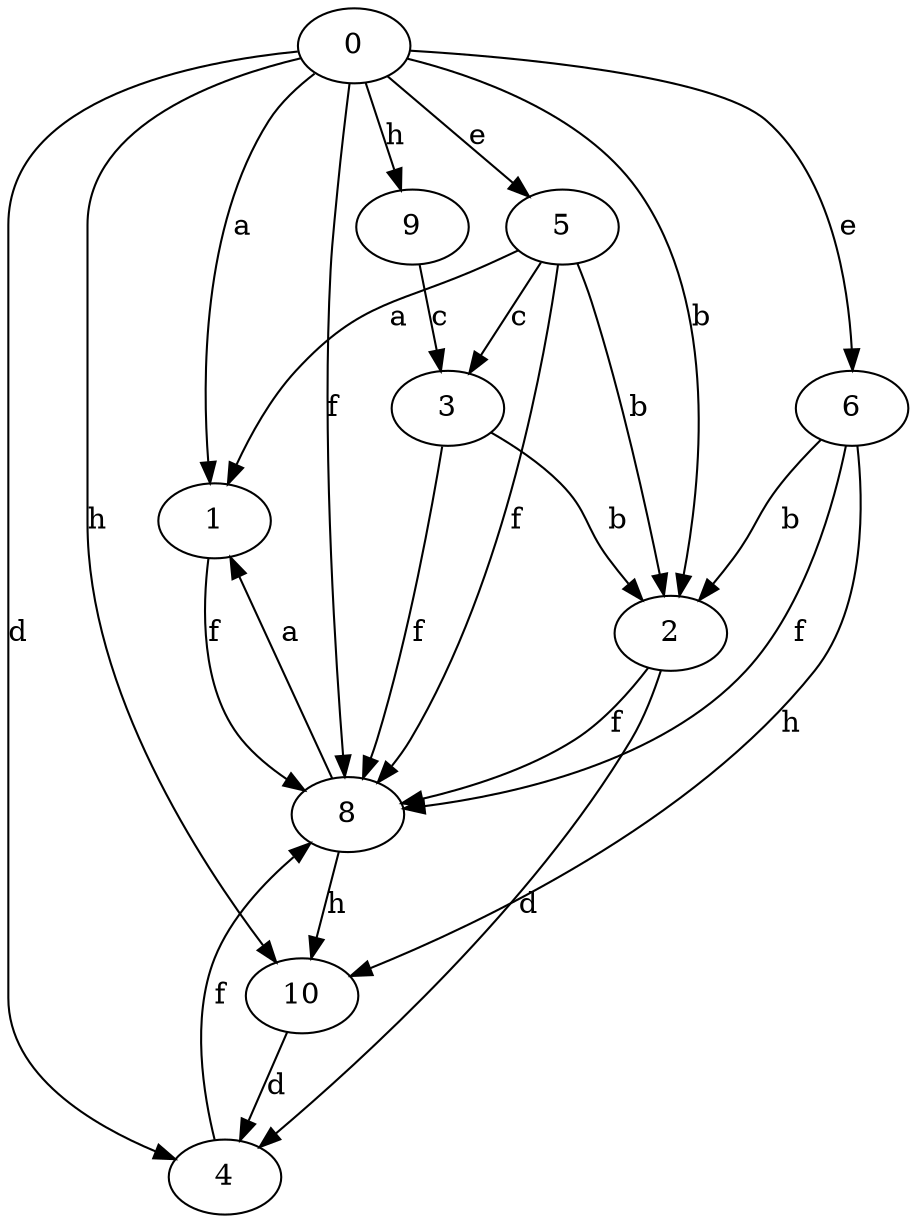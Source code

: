 strict digraph  {
0;
1;
2;
3;
4;
5;
6;
8;
9;
10;
0 -> 1  [label=a];
0 -> 2  [label=b];
0 -> 4  [label=d];
0 -> 5  [label=e];
0 -> 6  [label=e];
0 -> 8  [label=f];
0 -> 9  [label=h];
0 -> 10  [label=h];
1 -> 8  [label=f];
2 -> 4  [label=d];
2 -> 8  [label=f];
3 -> 2  [label=b];
3 -> 8  [label=f];
4 -> 8  [label=f];
5 -> 1  [label=a];
5 -> 2  [label=b];
5 -> 3  [label=c];
5 -> 8  [label=f];
6 -> 2  [label=b];
6 -> 8  [label=f];
6 -> 10  [label=h];
8 -> 1  [label=a];
8 -> 10  [label=h];
9 -> 3  [label=c];
10 -> 4  [label=d];
}
